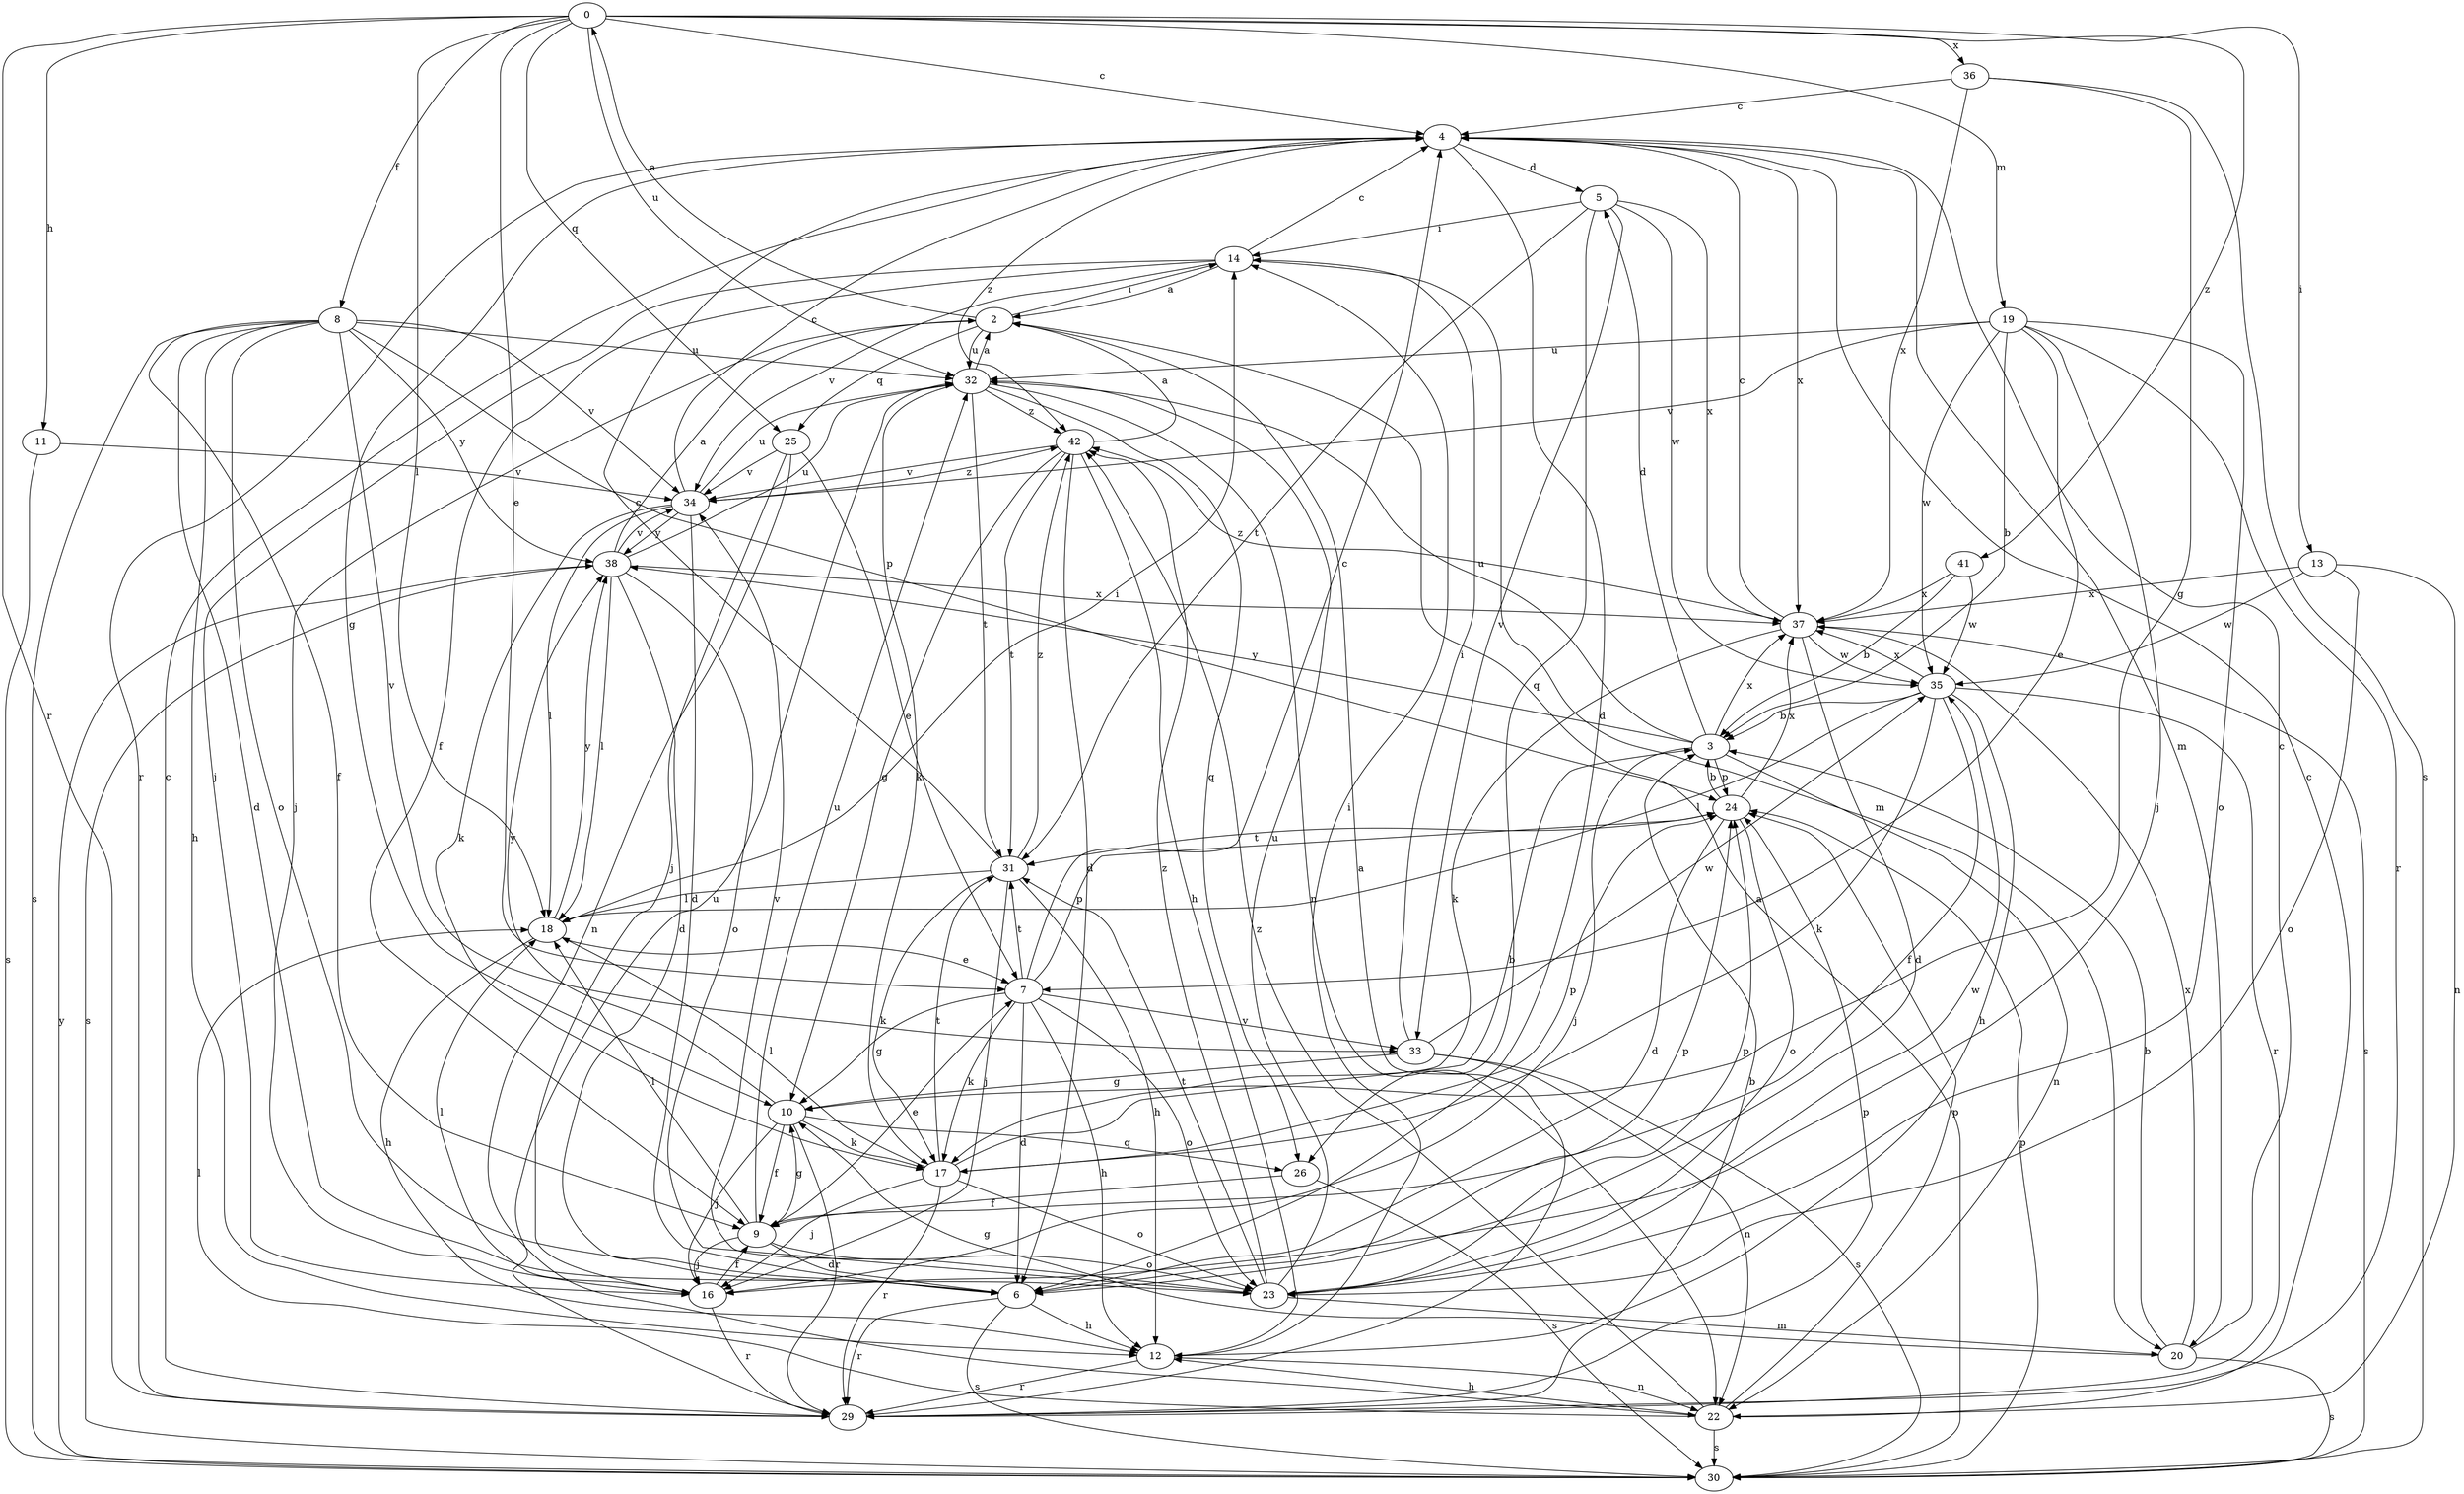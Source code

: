 strict digraph  {
0;
2;
3;
4;
5;
6;
7;
8;
9;
10;
11;
12;
13;
14;
16;
17;
18;
19;
20;
22;
23;
24;
25;
26;
29;
30;
31;
32;
33;
34;
35;
36;
37;
38;
41;
42;
0 -> 4  [label=c];
0 -> 7  [label=e];
0 -> 8  [label=f];
0 -> 11  [label=h];
0 -> 13  [label=i];
0 -> 18  [label=l];
0 -> 19  [label=m];
0 -> 25  [label=q];
0 -> 29  [label=r];
0 -> 32  [label=u];
0 -> 36  [label=x];
0 -> 41  [label=z];
2 -> 0  [label=a];
2 -> 14  [label=i];
2 -> 16  [label=j];
2 -> 25  [label=q];
2 -> 32  [label=u];
3 -> 5  [label=d];
3 -> 16  [label=j];
3 -> 22  [label=n];
3 -> 24  [label=p];
3 -> 32  [label=u];
3 -> 37  [label=x];
3 -> 38  [label=y];
4 -> 5  [label=d];
4 -> 6  [label=d];
4 -> 10  [label=g];
4 -> 20  [label=m];
4 -> 29  [label=r];
4 -> 37  [label=x];
4 -> 42  [label=z];
5 -> 14  [label=i];
5 -> 26  [label=q];
5 -> 31  [label=t];
5 -> 33  [label=v];
5 -> 35  [label=w];
5 -> 37  [label=x];
6 -> 12  [label=h];
6 -> 24  [label=p];
6 -> 29  [label=r];
6 -> 30  [label=s];
7 -> 4  [label=c];
7 -> 6  [label=d];
7 -> 10  [label=g];
7 -> 12  [label=h];
7 -> 17  [label=k];
7 -> 23  [label=o];
7 -> 24  [label=p];
7 -> 31  [label=t];
7 -> 33  [label=v];
8 -> 6  [label=d];
8 -> 9  [label=f];
8 -> 12  [label=h];
8 -> 23  [label=o];
8 -> 24  [label=p];
8 -> 30  [label=s];
8 -> 32  [label=u];
8 -> 33  [label=v];
8 -> 34  [label=v];
8 -> 38  [label=y];
9 -> 6  [label=d];
9 -> 7  [label=e];
9 -> 10  [label=g];
9 -> 16  [label=j];
9 -> 18  [label=l];
9 -> 23  [label=o];
9 -> 32  [label=u];
10 -> 9  [label=f];
10 -> 16  [label=j];
10 -> 17  [label=k];
10 -> 26  [label=q];
10 -> 29  [label=r];
10 -> 38  [label=y];
11 -> 30  [label=s];
11 -> 34  [label=v];
12 -> 14  [label=i];
12 -> 22  [label=n];
12 -> 29  [label=r];
13 -> 22  [label=n];
13 -> 23  [label=o];
13 -> 35  [label=w];
13 -> 37  [label=x];
14 -> 2  [label=a];
14 -> 4  [label=c];
14 -> 9  [label=f];
14 -> 16  [label=j];
14 -> 20  [label=m];
14 -> 34  [label=v];
16 -> 9  [label=f];
16 -> 18  [label=l];
16 -> 29  [label=r];
17 -> 3  [label=b];
17 -> 16  [label=j];
17 -> 18  [label=l];
17 -> 23  [label=o];
17 -> 24  [label=p];
17 -> 29  [label=r];
17 -> 31  [label=t];
18 -> 7  [label=e];
18 -> 12  [label=h];
18 -> 14  [label=i];
18 -> 38  [label=y];
19 -> 3  [label=b];
19 -> 7  [label=e];
19 -> 16  [label=j];
19 -> 23  [label=o];
19 -> 29  [label=r];
19 -> 32  [label=u];
19 -> 34  [label=v];
19 -> 35  [label=w];
20 -> 3  [label=b];
20 -> 4  [label=c];
20 -> 10  [label=g];
20 -> 30  [label=s];
20 -> 37  [label=x];
22 -> 4  [label=c];
22 -> 12  [label=h];
22 -> 18  [label=l];
22 -> 24  [label=p];
22 -> 30  [label=s];
22 -> 42  [label=z];
23 -> 20  [label=m];
23 -> 24  [label=p];
23 -> 31  [label=t];
23 -> 32  [label=u];
23 -> 34  [label=v];
23 -> 35  [label=w];
23 -> 42  [label=z];
24 -> 3  [label=b];
24 -> 6  [label=d];
24 -> 23  [label=o];
24 -> 31  [label=t];
24 -> 37  [label=x];
25 -> 7  [label=e];
25 -> 16  [label=j];
25 -> 22  [label=n];
25 -> 34  [label=v];
26 -> 9  [label=f];
26 -> 30  [label=s];
29 -> 2  [label=a];
29 -> 3  [label=b];
29 -> 4  [label=c];
29 -> 24  [label=p];
29 -> 32  [label=u];
30 -> 2  [label=a];
30 -> 24  [label=p];
30 -> 38  [label=y];
31 -> 4  [label=c];
31 -> 12  [label=h];
31 -> 16  [label=j];
31 -> 17  [label=k];
31 -> 18  [label=l];
31 -> 42  [label=z];
32 -> 2  [label=a];
32 -> 17  [label=k];
32 -> 22  [label=n];
32 -> 26  [label=q];
32 -> 31  [label=t];
32 -> 42  [label=z];
33 -> 10  [label=g];
33 -> 14  [label=i];
33 -> 22  [label=n];
33 -> 30  [label=s];
33 -> 35  [label=w];
34 -> 4  [label=c];
34 -> 6  [label=d];
34 -> 17  [label=k];
34 -> 18  [label=l];
34 -> 32  [label=u];
34 -> 38  [label=y];
34 -> 42  [label=z];
35 -> 3  [label=b];
35 -> 9  [label=f];
35 -> 12  [label=h];
35 -> 17  [label=k];
35 -> 18  [label=l];
35 -> 29  [label=r];
35 -> 37  [label=x];
36 -> 4  [label=c];
36 -> 10  [label=g];
36 -> 30  [label=s];
36 -> 37  [label=x];
37 -> 4  [label=c];
37 -> 6  [label=d];
37 -> 17  [label=k];
37 -> 30  [label=s];
37 -> 35  [label=w];
37 -> 42  [label=z];
38 -> 2  [label=a];
38 -> 6  [label=d];
38 -> 18  [label=l];
38 -> 23  [label=o];
38 -> 30  [label=s];
38 -> 32  [label=u];
38 -> 34  [label=v];
38 -> 37  [label=x];
41 -> 3  [label=b];
41 -> 35  [label=w];
41 -> 37  [label=x];
42 -> 2  [label=a];
42 -> 6  [label=d];
42 -> 10  [label=g];
42 -> 12  [label=h];
42 -> 31  [label=t];
42 -> 34  [label=v];
}
